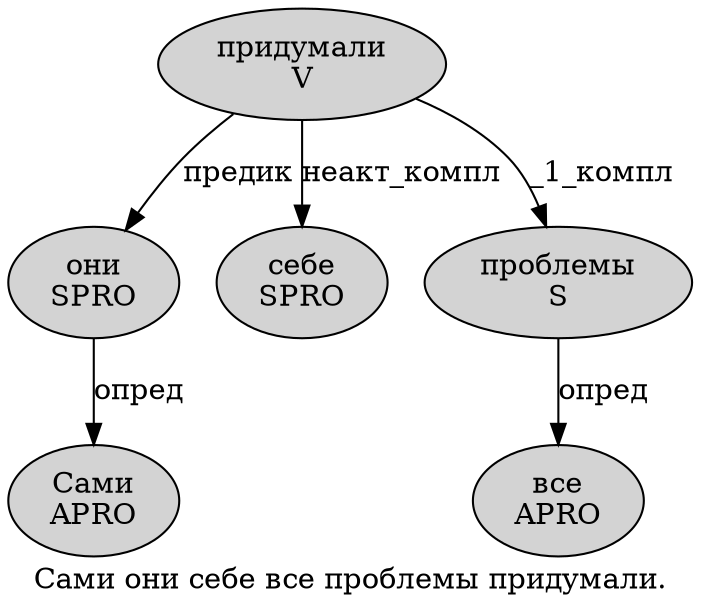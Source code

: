 digraph SENTENCE_3085 {
	graph [label="Сами они себе все проблемы придумали."]
	node [style=filled]
		0 [label="Сами
APRO" color="" fillcolor=lightgray penwidth=1 shape=ellipse]
		1 [label="они
SPRO" color="" fillcolor=lightgray penwidth=1 shape=ellipse]
		2 [label="себе
SPRO" color="" fillcolor=lightgray penwidth=1 shape=ellipse]
		3 [label="все
APRO" color="" fillcolor=lightgray penwidth=1 shape=ellipse]
		4 [label="проблемы
S" color="" fillcolor=lightgray penwidth=1 shape=ellipse]
		5 [label="придумали
V" color="" fillcolor=lightgray penwidth=1 shape=ellipse]
			1 -> 0 [label="опред"]
			4 -> 3 [label="опред"]
			5 -> 1 [label="предик"]
			5 -> 2 [label="неакт_компл"]
			5 -> 4 [label="_1_компл"]
}